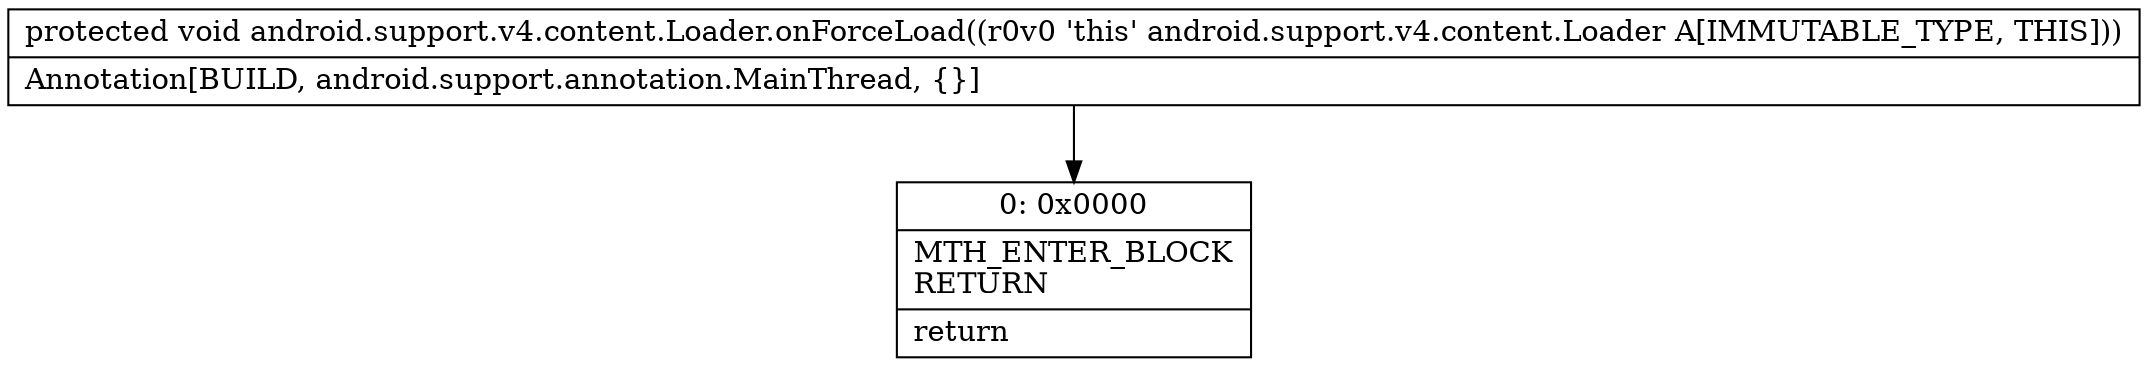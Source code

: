 digraph "CFG forandroid.support.v4.content.Loader.onForceLoad()V" {
Node_0 [shape=record,label="{0\:\ 0x0000|MTH_ENTER_BLOCK\lRETURN\l|return\l}"];
MethodNode[shape=record,label="{protected void android.support.v4.content.Loader.onForceLoad((r0v0 'this' android.support.v4.content.Loader A[IMMUTABLE_TYPE, THIS]))  | Annotation[BUILD, android.support.annotation.MainThread, \{\}]\l}"];
MethodNode -> Node_0;
}

